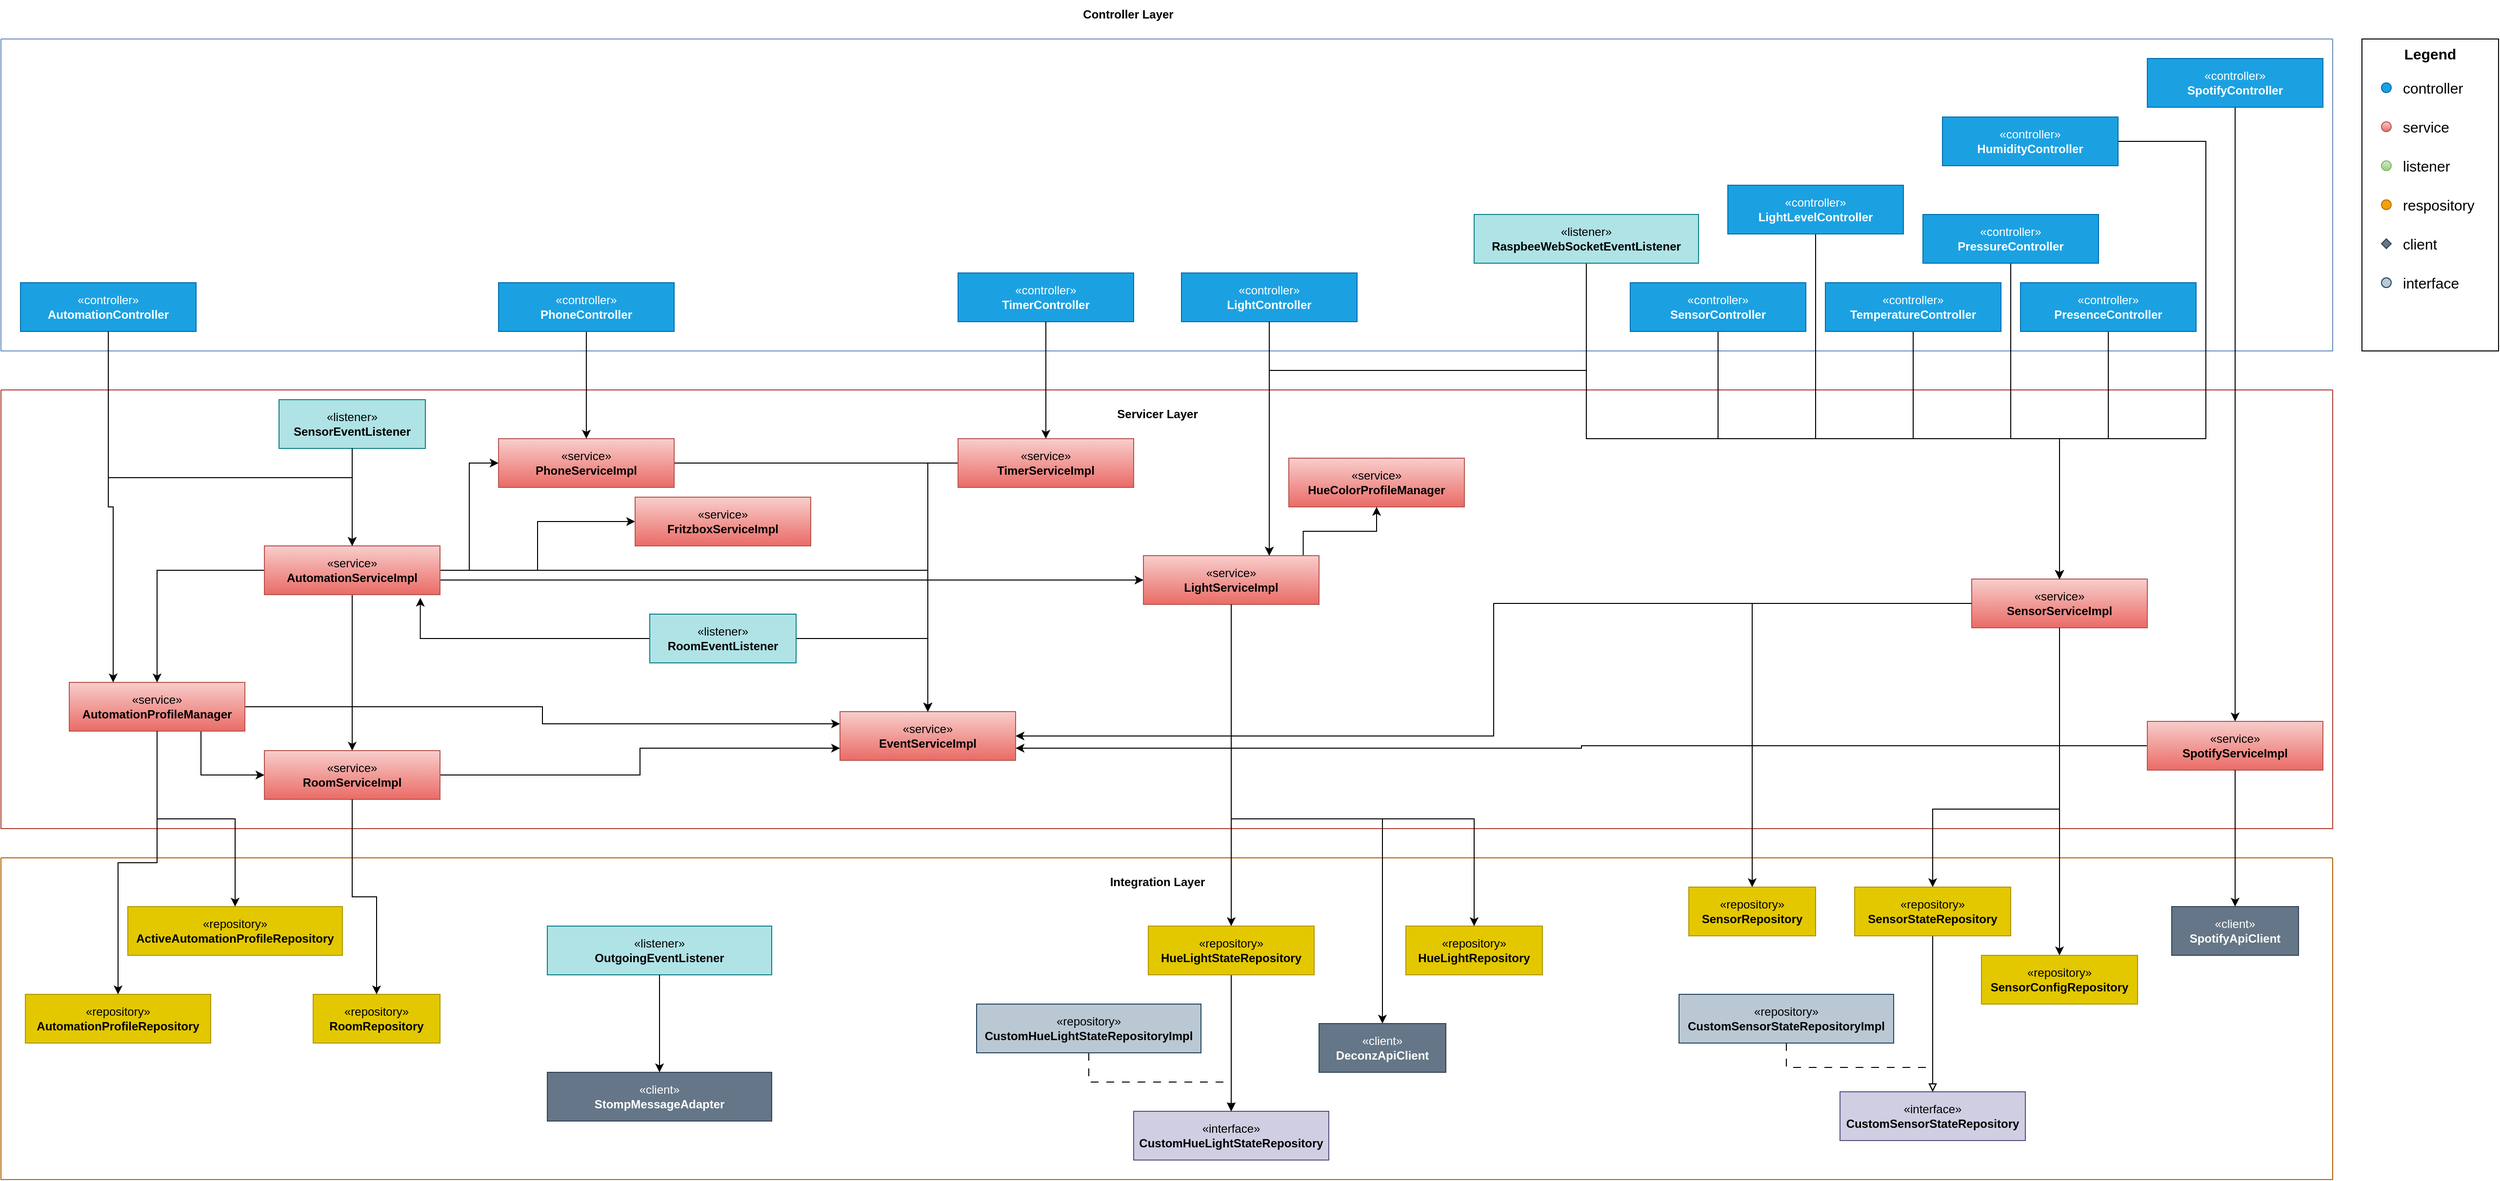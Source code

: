 <mxfile version="27.0.8">
  <diagram name="Seite-1" id="5CU7-ElbSWRXbxw236bT">
    <mxGraphModel dx="783" dy="1585" grid="1" gridSize="10" guides="1" tooltips="1" connect="1" arrows="1" fold="1" page="1" pageScale="1" pageWidth="827" pageHeight="1169" math="0" shadow="0">
      <root>
        <mxCell id="0" />
        <mxCell id="1" parent="0" />
        <mxCell id="-B-z06DFlxI5KMjTxw7x-1" value="" style="swimlane;startSize=0;fillColor=#dae8fc;gradientColor=#7ea6e0;strokeColor=#6c8ebf;container=0;" vertex="1" parent="1">
          <mxGeometry x="80" y="30" width="2390" height="320" as="geometry" />
        </mxCell>
        <mxCell id="-B-z06DFlxI5KMjTxw7x-4" value="«controller»&lt;br&gt;&lt;b&gt;AutomationController&lt;/b&gt;" style="html=1;whiteSpace=wrap;fillColor=#1ba1e2;fontColor=#ffffff;strokeColor=#006EAF;" vertex="1" parent="-B-z06DFlxI5KMjTxw7x-1">
          <mxGeometry x="20" y="250" width="180" height="50" as="geometry" />
        </mxCell>
        <mxCell id="-B-z06DFlxI5KMjTxw7x-8" value="«controller»&lt;br&gt;&lt;b&gt;TimerController&lt;/b&gt;" style="html=1;whiteSpace=wrap;fillColor=#1ba1e2;fontColor=#ffffff;strokeColor=#006EAF;" vertex="1" parent="-B-z06DFlxI5KMjTxw7x-1">
          <mxGeometry x="981" y="240" width="180" height="50" as="geometry" />
        </mxCell>
        <mxCell id="-B-z06DFlxI5KMjTxw7x-116" value="«controller»&lt;br&gt;&lt;b&gt;LightController&lt;/b&gt;" style="html=1;whiteSpace=wrap;fillColor=#1ba1e2;fontColor=#ffffff;strokeColor=#006EAF;" vertex="1" parent="-B-z06DFlxI5KMjTxw7x-1">
          <mxGeometry x="1210" y="240" width="180" height="50" as="geometry" />
        </mxCell>
        <mxCell id="-B-z06DFlxI5KMjTxw7x-15" value="" style="swimlane;startSize=0;fillColor=#fad9d5;strokeColor=#ae4132;" vertex="1" parent="1">
          <mxGeometry x="80" y="390" width="2390" height="450" as="geometry" />
        </mxCell>
        <mxCell id="-B-z06DFlxI5KMjTxw7x-16" value="Servicer Layer" style="text;html=1;align=center;verticalAlign=middle;resizable=0;points=[];autosize=1;strokeColor=none;fillColor=none;fontStyle=1" vertex="1" parent="-B-z06DFlxI5KMjTxw7x-15">
          <mxGeometry x="1135" y="10" width="100" height="30" as="geometry" />
        </mxCell>
        <mxCell id="-B-z06DFlxI5KMjTxw7x-73" style="edgeStyle=orthogonalEdgeStyle;rounded=0;orthogonalLoop=1;jettySize=auto;html=1;entryX=0;entryY=0.25;entryDx=0;entryDy=0;" edge="1" parent="-B-z06DFlxI5KMjTxw7x-15" source="-B-z06DFlxI5KMjTxw7x-26" target="-B-z06DFlxI5KMjTxw7x-28">
          <mxGeometry relative="1" as="geometry" />
        </mxCell>
        <mxCell id="-B-z06DFlxI5KMjTxw7x-74" style="edgeStyle=orthogonalEdgeStyle;rounded=0;orthogonalLoop=1;jettySize=auto;html=1;entryX=0;entryY=0.5;entryDx=0;entryDy=0;exitX=0.75;exitY=1;exitDx=0;exitDy=0;" edge="1" parent="-B-z06DFlxI5KMjTxw7x-15" source="-B-z06DFlxI5KMjTxw7x-26" target="-B-z06DFlxI5KMjTxw7x-33">
          <mxGeometry relative="1" as="geometry" />
        </mxCell>
        <mxCell id="-B-z06DFlxI5KMjTxw7x-26" value="«service»&lt;br&gt;&lt;b&gt;AutomationProfileManager&lt;/b&gt;" style="html=1;whiteSpace=wrap;fillColor=#f8cecc;strokeColor=#b85450;gradientColor=#ea6b66;" vertex="1" parent="-B-z06DFlxI5KMjTxw7x-15">
          <mxGeometry x="70" y="300" width="180" height="50" as="geometry" />
        </mxCell>
        <mxCell id="-B-z06DFlxI5KMjTxw7x-75" style="edgeStyle=orthogonalEdgeStyle;rounded=0;orthogonalLoop=1;jettySize=auto;html=1;exitX=1;exitY=0.75;exitDx=0;exitDy=0;" edge="1" parent="-B-z06DFlxI5KMjTxw7x-15" source="-B-z06DFlxI5KMjTxw7x-27" target="-B-z06DFlxI5KMjTxw7x-31">
          <mxGeometry relative="1" as="geometry">
            <Array as="points">
              <mxPoint x="450" y="195" />
            </Array>
          </mxGeometry>
        </mxCell>
        <mxCell id="-B-z06DFlxI5KMjTxw7x-78" style="edgeStyle=orthogonalEdgeStyle;rounded=0;orthogonalLoop=1;jettySize=auto;html=1;" edge="1" parent="-B-z06DFlxI5KMjTxw7x-15" source="-B-z06DFlxI5KMjTxw7x-27" target="-B-z06DFlxI5KMjTxw7x-28">
          <mxGeometry relative="1" as="geometry" />
        </mxCell>
        <mxCell id="-B-z06DFlxI5KMjTxw7x-79" style="edgeStyle=orthogonalEdgeStyle;rounded=0;orthogonalLoop=1;jettySize=auto;html=1;entryX=0;entryY=0.5;entryDx=0;entryDy=0;" edge="1" parent="-B-z06DFlxI5KMjTxw7x-15" source="-B-z06DFlxI5KMjTxw7x-27" target="-B-z06DFlxI5KMjTxw7x-32">
          <mxGeometry relative="1" as="geometry" />
        </mxCell>
        <mxCell id="-B-z06DFlxI5KMjTxw7x-80" style="edgeStyle=orthogonalEdgeStyle;rounded=0;orthogonalLoop=1;jettySize=auto;html=1;" edge="1" parent="-B-z06DFlxI5KMjTxw7x-15" source="-B-z06DFlxI5KMjTxw7x-27" target="-B-z06DFlxI5KMjTxw7x-29">
          <mxGeometry relative="1" as="geometry" />
        </mxCell>
        <mxCell id="-B-z06DFlxI5KMjTxw7x-123" style="edgeStyle=orthogonalEdgeStyle;rounded=0;orthogonalLoop=1;jettySize=auto;html=1;" edge="1" parent="-B-z06DFlxI5KMjTxw7x-15" source="-B-z06DFlxI5KMjTxw7x-27" target="-B-z06DFlxI5KMjTxw7x-26">
          <mxGeometry relative="1" as="geometry" />
        </mxCell>
        <mxCell id="-B-z06DFlxI5KMjTxw7x-136" style="edgeStyle=orthogonalEdgeStyle;rounded=0;orthogonalLoop=1;jettySize=auto;html=1;entryX=0.5;entryY=0;entryDx=0;entryDy=0;" edge="1" parent="-B-z06DFlxI5KMjTxw7x-15" source="-B-z06DFlxI5KMjTxw7x-27" target="-B-z06DFlxI5KMjTxw7x-33">
          <mxGeometry relative="1" as="geometry" />
        </mxCell>
        <mxCell id="-B-z06DFlxI5KMjTxw7x-27" value="«service»&lt;br&gt;&lt;b&gt;AutomationServiceImpl&lt;/b&gt;" style="html=1;whiteSpace=wrap;fillColor=#f8cecc;strokeColor=#b85450;gradientColor=#ea6b66;" vertex="1" parent="-B-z06DFlxI5KMjTxw7x-15">
          <mxGeometry x="270" y="160" width="180" height="50" as="geometry" />
        </mxCell>
        <mxCell id="-B-z06DFlxI5KMjTxw7x-28" value="«service»&lt;br&gt;&lt;b&gt;EventServiceImpl&lt;/b&gt;" style="html=1;whiteSpace=wrap;fillColor=#f8cecc;strokeColor=#b85450;gradientColor=#ea6b66;" vertex="1" parent="-B-z06DFlxI5KMjTxw7x-15">
          <mxGeometry x="860" y="330" width="180" height="50" as="geometry" />
        </mxCell>
        <mxCell id="-B-z06DFlxI5KMjTxw7x-29" value="«service»&lt;br&gt;&lt;b&gt;FritzboxServiceImpl&lt;/b&gt;" style="html=1;whiteSpace=wrap;fillColor=#f8cecc;strokeColor=#b85450;gradientColor=#ea6b66;" vertex="1" parent="-B-z06DFlxI5KMjTxw7x-15">
          <mxGeometry x="650" y="110" width="180" height="50" as="geometry" />
        </mxCell>
        <mxCell id="-B-z06DFlxI5KMjTxw7x-30" value="«service»&lt;br&gt;&lt;b&gt;HueColorProfileManager&lt;/b&gt;" style="html=1;whiteSpace=wrap;fillColor=#f8cecc;strokeColor=#b85450;gradientColor=#ea6b66;" vertex="1" parent="-B-z06DFlxI5KMjTxw7x-15">
          <mxGeometry x="1320" y="70" width="180" height="50" as="geometry" />
        </mxCell>
        <mxCell id="-B-z06DFlxI5KMjTxw7x-83" style="edgeStyle=orthogonalEdgeStyle;rounded=0;orthogonalLoop=1;jettySize=auto;html=1;exitX=0.91;exitY=0.042;exitDx=0;exitDy=0;exitPerimeter=0;" edge="1" parent="-B-z06DFlxI5KMjTxw7x-15" source="-B-z06DFlxI5KMjTxw7x-31" target="-B-z06DFlxI5KMjTxw7x-30">
          <mxGeometry relative="1" as="geometry" />
        </mxCell>
        <mxCell id="-B-z06DFlxI5KMjTxw7x-31" value="«service»&lt;br&gt;&lt;b&gt;LightServiceImpl&lt;/b&gt;" style="html=1;whiteSpace=wrap;fillColor=#f8cecc;strokeColor=#b85450;gradientColor=#ea6b66;" vertex="1" parent="-B-z06DFlxI5KMjTxw7x-15">
          <mxGeometry x="1171" y="170" width="180" height="50" as="geometry" />
        </mxCell>
        <mxCell id="-B-z06DFlxI5KMjTxw7x-127" style="edgeStyle=orthogonalEdgeStyle;rounded=0;orthogonalLoop=1;jettySize=auto;html=1;" edge="1" parent="-B-z06DFlxI5KMjTxw7x-15" source="-B-z06DFlxI5KMjTxw7x-32" target="-B-z06DFlxI5KMjTxw7x-28">
          <mxGeometry relative="1" as="geometry" />
        </mxCell>
        <mxCell id="-B-z06DFlxI5KMjTxw7x-32" value="«service»&lt;br&gt;&lt;b&gt;PhoneServiceImpl&lt;/b&gt;" style="html=1;whiteSpace=wrap;fillColor=#f8cecc;strokeColor=#b85450;gradientColor=#ea6b66;" vertex="1" parent="-B-z06DFlxI5KMjTxw7x-15">
          <mxGeometry x="510" y="50" width="180" height="50" as="geometry" />
        </mxCell>
        <mxCell id="-B-z06DFlxI5KMjTxw7x-89" style="edgeStyle=orthogonalEdgeStyle;rounded=0;orthogonalLoop=1;jettySize=auto;html=1;entryX=0;entryY=0.75;entryDx=0;entryDy=0;" edge="1" parent="-B-z06DFlxI5KMjTxw7x-15" source="-B-z06DFlxI5KMjTxw7x-33" target="-B-z06DFlxI5KMjTxw7x-28">
          <mxGeometry relative="1" as="geometry" />
        </mxCell>
        <mxCell id="-B-z06DFlxI5KMjTxw7x-33" value="«service»&lt;br&gt;&lt;b&gt;RoomServiceImpl&lt;/b&gt;" style="html=1;whiteSpace=wrap;fillColor=#f8cecc;strokeColor=#b85450;gradientColor=#ea6b66;" vertex="1" parent="-B-z06DFlxI5KMjTxw7x-15">
          <mxGeometry x="270" y="370" width="180" height="50" as="geometry" />
        </mxCell>
        <mxCell id="-B-z06DFlxI5KMjTxw7x-133" style="edgeStyle=orthogonalEdgeStyle;rounded=0;orthogonalLoop=1;jettySize=auto;html=1;entryX=1;entryY=0.5;entryDx=0;entryDy=0;" edge="1" parent="-B-z06DFlxI5KMjTxw7x-15" source="-B-z06DFlxI5KMjTxw7x-34" target="-B-z06DFlxI5KMjTxw7x-28">
          <mxGeometry relative="1" as="geometry" />
        </mxCell>
        <mxCell id="-B-z06DFlxI5KMjTxw7x-34" value="«service»&lt;br&gt;&lt;b&gt;SensorServiceImpl&lt;/b&gt;" style="html=1;whiteSpace=wrap;fillColor=#f8cecc;strokeColor=#b85450;gradientColor=#ea6b66;" vertex="1" parent="-B-z06DFlxI5KMjTxw7x-15">
          <mxGeometry x="2020" y="194" width="180" height="50" as="geometry" />
        </mxCell>
        <mxCell id="-B-z06DFlxI5KMjTxw7x-96" style="edgeStyle=orthogonalEdgeStyle;rounded=0;orthogonalLoop=1;jettySize=auto;html=1;entryX=1;entryY=0.75;entryDx=0;entryDy=0;" edge="1" parent="-B-z06DFlxI5KMjTxw7x-15" source="-B-z06DFlxI5KMjTxw7x-35" target="-B-z06DFlxI5KMjTxw7x-28">
          <mxGeometry relative="1" as="geometry" />
        </mxCell>
        <mxCell id="-B-z06DFlxI5KMjTxw7x-35" value="«service»&lt;br&gt;&lt;div&gt;&lt;b&gt;SpotifyServiceImpl&lt;/b&gt;&lt;/div&gt;" style="html=1;whiteSpace=wrap;fillColor=#f8cecc;strokeColor=#b85450;gradientColor=#ea6b66;" vertex="1" parent="-B-z06DFlxI5KMjTxw7x-15">
          <mxGeometry x="2200" y="340" width="180" height="50" as="geometry" />
        </mxCell>
        <mxCell id="-B-z06DFlxI5KMjTxw7x-131" style="edgeStyle=orthogonalEdgeStyle;rounded=0;orthogonalLoop=1;jettySize=auto;html=1;exitX=0;exitY=0.5;exitDx=0;exitDy=0;" edge="1" parent="-B-z06DFlxI5KMjTxw7x-15" source="-B-z06DFlxI5KMjTxw7x-36" target="-B-z06DFlxI5KMjTxw7x-28">
          <mxGeometry relative="1" as="geometry" />
        </mxCell>
        <mxCell id="-B-z06DFlxI5KMjTxw7x-36" value="«service»&lt;br&gt;&lt;div&gt;&lt;b&gt;TimerServiceImpl&lt;/b&gt;&lt;/div&gt;" style="html=1;whiteSpace=wrap;fillColor=#f8cecc;strokeColor=#b85450;gradientColor=#ea6b66;" vertex="1" parent="-B-z06DFlxI5KMjTxw7x-15">
          <mxGeometry x="981" y="50" width="180" height="50" as="geometry" />
        </mxCell>
        <mxCell id="-B-z06DFlxI5KMjTxw7x-99" value="" style="edgeStyle=orthogonalEdgeStyle;rounded=0;orthogonalLoop=1;jettySize=auto;html=1;entryX=0.888;entryY=1.064;entryDx=0;entryDy=0;entryPerimeter=0;" edge="1" parent="-B-z06DFlxI5KMjTxw7x-15" source="-B-z06DFlxI5KMjTxw7x-98" target="-B-z06DFlxI5KMjTxw7x-27">
          <mxGeometry relative="1" as="geometry" />
        </mxCell>
        <mxCell id="-B-z06DFlxI5KMjTxw7x-100" value="«listener»&lt;br&gt;&lt;b&gt;SensorEventListener&lt;/b&gt;" style="html=1;whiteSpace=wrap;fillColor=#b0e3e6;strokeColor=#0e8088;" vertex="1" parent="-B-z06DFlxI5KMjTxw7x-15">
          <mxGeometry x="285" y="10" width="150" height="50" as="geometry" />
        </mxCell>
        <mxCell id="-B-z06DFlxI5KMjTxw7x-101" value="" style="edgeStyle=orthogonalEdgeStyle;rounded=0;orthogonalLoop=1;jettySize=auto;html=1;" edge="1" parent="-B-z06DFlxI5KMjTxw7x-15" source="-B-z06DFlxI5KMjTxw7x-100" target="-B-z06DFlxI5KMjTxw7x-27">
          <mxGeometry relative="1" as="geometry" />
        </mxCell>
        <mxCell id="-B-z06DFlxI5KMjTxw7x-130" style="edgeStyle=orthogonalEdgeStyle;rounded=0;orthogonalLoop=1;jettySize=auto;html=1;" edge="1" parent="-B-z06DFlxI5KMjTxw7x-15" source="-B-z06DFlxI5KMjTxw7x-98" target="-B-z06DFlxI5KMjTxw7x-28">
          <mxGeometry relative="1" as="geometry" />
        </mxCell>
        <mxCell id="-B-z06DFlxI5KMjTxw7x-98" value="«listener»&lt;br&gt;&lt;b&gt;RoomEventListener&lt;/b&gt;" style="html=1;whiteSpace=wrap;fillColor=#b0e3e6;strokeColor=#0e8088;" vertex="1" parent="-B-z06DFlxI5KMjTxw7x-15">
          <mxGeometry x="665" y="230" width="150" height="50" as="geometry" />
        </mxCell>
        <mxCell id="-B-z06DFlxI5KMjTxw7x-38" value="" style="swimlane;startSize=0;fillColor=#fad7ac;strokeColor=#b46504;" vertex="1" parent="1">
          <mxGeometry x="80" y="870" width="2390" height="330" as="geometry" />
        </mxCell>
        <mxCell id="-B-z06DFlxI5KMjTxw7x-39" value="Integration Layer" style="text;html=1;align=center;verticalAlign=middle;resizable=0;points=[];autosize=1;strokeColor=none;fillColor=none;fontStyle=1" vertex="1" parent="-B-z06DFlxI5KMjTxw7x-38">
          <mxGeometry x="1130" y="10" width="110" height="30" as="geometry" />
        </mxCell>
        <mxCell id="-B-z06DFlxI5KMjTxw7x-40" value="«interface»&lt;br&gt;&lt;b&gt;CustomSensorStateRepository&lt;/b&gt;" style="html=1;whiteSpace=wrap;fillColor=#d0cee2;strokeColor=#56517e;" vertex="1" parent="-B-z06DFlxI5KMjTxw7x-38">
          <mxGeometry x="1885" y="240" width="190" height="50" as="geometry" />
        </mxCell>
        <mxCell id="-B-z06DFlxI5KMjTxw7x-52" value="«interface»&lt;br&gt;&lt;b&gt;CustomHueLightStateRepository&lt;/b&gt;" style="html=1;whiteSpace=wrap;fillColor=#d0cee2;strokeColor=#56517e;" vertex="1" parent="-B-z06DFlxI5KMjTxw7x-38">
          <mxGeometry x="1161" y="260" width="200" height="50" as="geometry" />
        </mxCell>
        <mxCell id="-B-z06DFlxI5KMjTxw7x-65" style="edgeStyle=orthogonalEdgeStyle;rounded=0;orthogonalLoop=1;jettySize=auto;html=1;endArrow=block;endFill=0;dashed=1;dashPattern=8 8;" edge="1" parent="-B-z06DFlxI5KMjTxw7x-38" source="-B-z06DFlxI5KMjTxw7x-53" target="-B-z06DFlxI5KMjTxw7x-52">
          <mxGeometry relative="1" as="geometry" />
        </mxCell>
        <mxCell id="-B-z06DFlxI5KMjTxw7x-53" value="«repository»&lt;br&gt;&lt;b&gt;CustomHueLightStateRepositoryImpl&lt;/b&gt;" style="html=1;whiteSpace=wrap;fillColor=#bac8d3;strokeColor=#23445d;" vertex="1" parent="-B-z06DFlxI5KMjTxw7x-38">
          <mxGeometry x="1000" y="150" width="230" height="50" as="geometry" />
        </mxCell>
        <mxCell id="-B-z06DFlxI5KMjTxw7x-54" value="«repository»&lt;br&gt;&lt;b&gt;RoomRepository&lt;/b&gt;" style="html=1;whiteSpace=wrap;fillColor=#e3c800;strokeColor=#B09500;fontColor=#000000;" vertex="1" parent="-B-z06DFlxI5KMjTxw7x-38">
          <mxGeometry x="320" y="140" width="130" height="50" as="geometry" />
        </mxCell>
        <mxCell id="-B-z06DFlxI5KMjTxw7x-55" value="«repository»&lt;br&gt;&lt;b&gt;HueLightRepository&lt;/b&gt;" style="html=1;whiteSpace=wrap;fillColor=#e3c800;strokeColor=#B09500;fontColor=#000000;" vertex="1" parent="-B-z06DFlxI5KMjTxw7x-38">
          <mxGeometry x="1440" y="70" width="140" height="50" as="geometry" />
        </mxCell>
        <mxCell id="-B-z06DFlxI5KMjTxw7x-68" value="" style="edgeStyle=orthogonalEdgeStyle;rounded=0;orthogonalLoop=1;jettySize=auto;html=1;" edge="1" parent="-B-z06DFlxI5KMjTxw7x-38" source="-B-z06DFlxI5KMjTxw7x-56" target="-B-z06DFlxI5KMjTxw7x-52">
          <mxGeometry relative="1" as="geometry" />
        </mxCell>
        <mxCell id="-B-z06DFlxI5KMjTxw7x-56" value="«repository»&lt;br&gt;&lt;b&gt;HueLightStateRepository&lt;/b&gt;" style="html=1;whiteSpace=wrap;fillColor=#e3c800;strokeColor=#B09500;fontColor=#000000;" vertex="1" parent="-B-z06DFlxI5KMjTxw7x-38">
          <mxGeometry x="1176" y="70" width="170" height="50" as="geometry" />
        </mxCell>
        <mxCell id="-B-z06DFlxI5KMjTxw7x-67" value="" style="edgeStyle=orthogonalEdgeStyle;rounded=0;orthogonalLoop=1;jettySize=auto;html=1;endArrow=block;endFill=0;dashed=1;dashPattern=8 8;" edge="1" parent="-B-z06DFlxI5KMjTxw7x-38" source="-B-z06DFlxI5KMjTxw7x-58" target="-B-z06DFlxI5KMjTxw7x-40">
          <mxGeometry relative="1" as="geometry" />
        </mxCell>
        <mxCell id="-B-z06DFlxI5KMjTxw7x-58" value="«repository»&lt;br&gt;&lt;b&gt;CustomSensorStateRepositoryImpl&lt;/b&gt;" style="html=1;whiteSpace=wrap;fillColor=#bac8d3;strokeColor=#23445d;" vertex="1" parent="-B-z06DFlxI5KMjTxw7x-38">
          <mxGeometry x="1720" y="140" width="220" height="50" as="geometry" />
        </mxCell>
        <mxCell id="-B-z06DFlxI5KMjTxw7x-59" value="«repository»&lt;br&gt;&lt;div&gt;&lt;b&gt;ActiveAutomationProfileRepository&lt;/b&gt;&lt;/div&gt;" style="html=1;whiteSpace=wrap;fillColor=#e3c800;strokeColor=#B09500;fontColor=#000000;" vertex="1" parent="-B-z06DFlxI5KMjTxw7x-38">
          <mxGeometry x="130" y="50" width="220" height="50" as="geometry" />
        </mxCell>
        <mxCell id="-B-z06DFlxI5KMjTxw7x-60" value="«repository»&lt;br&gt;&lt;div&gt;&lt;b&gt;AutomationProfileRepository&lt;/b&gt;&lt;/div&gt;" style="html=1;whiteSpace=wrap;fillColor=#e3c800;strokeColor=#B09500;fontColor=#000000;" vertex="1" parent="-B-z06DFlxI5KMjTxw7x-38">
          <mxGeometry x="25" y="140" width="190" height="50" as="geometry" />
        </mxCell>
        <mxCell id="-B-z06DFlxI5KMjTxw7x-61" value="«repository»&lt;br&gt;&lt;div&gt;&lt;b&gt;SensorRepository&lt;/b&gt;&lt;/div&gt;" style="html=1;whiteSpace=wrap;fillColor=#e3c800;strokeColor=#B09500;fontColor=#000000;" vertex="1" parent="-B-z06DFlxI5KMjTxw7x-38">
          <mxGeometry x="1730" y="30" width="130" height="50" as="geometry" />
        </mxCell>
        <mxCell id="-B-z06DFlxI5KMjTxw7x-69" style="edgeStyle=orthogonalEdgeStyle;rounded=0;orthogonalLoop=1;jettySize=auto;html=1;endArrow=block;endFill=0;" edge="1" parent="-B-z06DFlxI5KMjTxw7x-38" source="-B-z06DFlxI5KMjTxw7x-62" target="-B-z06DFlxI5KMjTxw7x-40">
          <mxGeometry relative="1" as="geometry" />
        </mxCell>
        <mxCell id="-B-z06DFlxI5KMjTxw7x-62" value="«repository»&lt;br&gt;&lt;div&gt;&lt;b&gt;SensorStateRepository&lt;/b&gt;&lt;/div&gt;" style="html=1;whiteSpace=wrap;fillColor=#e3c800;strokeColor=#B09500;fontColor=#000000;" vertex="1" parent="-B-z06DFlxI5KMjTxw7x-38">
          <mxGeometry x="1900" y="30" width="160" height="50" as="geometry" />
        </mxCell>
        <mxCell id="-B-z06DFlxI5KMjTxw7x-64" value="«repository»&lt;br&gt;&lt;div&gt;&lt;b&gt;SensorConfigRepository&lt;/b&gt;&lt;/div&gt;" style="html=1;whiteSpace=wrap;fillColor=#e3c800;strokeColor=#B09500;fontColor=#000000;" vertex="1" parent="-B-z06DFlxI5KMjTxw7x-38">
          <mxGeometry x="2030" y="100" width="160" height="50" as="geometry" />
        </mxCell>
        <mxCell id="-B-z06DFlxI5KMjTxw7x-85" value="«client»&lt;br&gt;&lt;b&gt;DeconzApiClient&lt;/b&gt;" style="html=1;whiteSpace=wrap;fillColor=#647687;strokeColor=#314354;fontColor=#ffffff;" vertex="1" parent="-B-z06DFlxI5KMjTxw7x-38">
          <mxGeometry x="1351" y="170" width="130" height="50" as="geometry" />
        </mxCell>
        <mxCell id="-B-z06DFlxI5KMjTxw7x-94" value="«client»&lt;br&gt;&lt;b&gt;SpotifyApiClient&lt;/b&gt;" style="html=1;whiteSpace=wrap;fillColor=#647687;strokeColor=#314354;fontColor=#ffffff;" vertex="1" parent="-B-z06DFlxI5KMjTxw7x-38">
          <mxGeometry x="2225" y="50" width="130" height="50" as="geometry" />
        </mxCell>
        <mxCell id="-B-z06DFlxI5KMjTxw7x-104" value="«client»&lt;br&gt;&lt;b&gt;StompMessageAdapter&lt;/b&gt;" style="html=1;whiteSpace=wrap;fillColor=#647687;strokeColor=#314354;fontColor=#ffffff;" vertex="1" parent="-B-z06DFlxI5KMjTxw7x-38">
          <mxGeometry x="560" y="220" width="230" height="50" as="geometry" />
        </mxCell>
        <mxCell id="-B-z06DFlxI5KMjTxw7x-103" value="«listener»&lt;br&gt;&lt;b&gt;OutgoingEventListener&lt;/b&gt;" style="html=1;whiteSpace=wrap;fillColor=#b0e3e6;strokeColor=#0e8088;" vertex="1" parent="-B-z06DFlxI5KMjTxw7x-38">
          <mxGeometry x="560" y="70" width="230" height="50" as="geometry" />
        </mxCell>
        <mxCell id="-B-z06DFlxI5KMjTxw7x-105" value="" style="edgeStyle=orthogonalEdgeStyle;rounded=0;orthogonalLoop=1;jettySize=auto;html=1;" edge="1" parent="-B-z06DFlxI5KMjTxw7x-38" source="-B-z06DFlxI5KMjTxw7x-103" target="-B-z06DFlxI5KMjTxw7x-104">
          <mxGeometry relative="1" as="geometry" />
        </mxCell>
        <mxCell id="-B-z06DFlxI5KMjTxw7x-70" style="edgeStyle=orthogonalEdgeStyle;rounded=0;orthogonalLoop=1;jettySize=auto;html=1;" edge="1" parent="1" source="-B-z06DFlxI5KMjTxw7x-26" target="-B-z06DFlxI5KMjTxw7x-59">
          <mxGeometry relative="1" as="geometry" />
        </mxCell>
        <mxCell id="-B-z06DFlxI5KMjTxw7x-72" style="edgeStyle=orthogonalEdgeStyle;rounded=0;orthogonalLoop=1;jettySize=auto;html=1;entryX=0.5;entryY=0;entryDx=0;entryDy=0;" edge="1" parent="1" source="-B-z06DFlxI5KMjTxw7x-26" target="-B-z06DFlxI5KMjTxw7x-60">
          <mxGeometry relative="1" as="geometry" />
        </mxCell>
        <mxCell id="-B-z06DFlxI5KMjTxw7x-81" style="edgeStyle=orthogonalEdgeStyle;rounded=0;orthogonalLoop=1;jettySize=auto;html=1;entryX=0.5;entryY=0;entryDx=0;entryDy=0;" edge="1" parent="1" source="-B-z06DFlxI5KMjTxw7x-31" target="-B-z06DFlxI5KMjTxw7x-56">
          <mxGeometry relative="1" as="geometry" />
        </mxCell>
        <mxCell id="-B-z06DFlxI5KMjTxw7x-86" style="edgeStyle=orthogonalEdgeStyle;rounded=0;orthogonalLoop=1;jettySize=auto;html=1;" edge="1" parent="1" source="-B-z06DFlxI5KMjTxw7x-31" target="-B-z06DFlxI5KMjTxw7x-85">
          <mxGeometry relative="1" as="geometry">
            <Array as="points">
              <mxPoint x="1341" y="830" />
              <mxPoint x="1496" y="830" />
            </Array>
          </mxGeometry>
        </mxCell>
        <mxCell id="-B-z06DFlxI5KMjTxw7x-88" style="edgeStyle=orthogonalEdgeStyle;rounded=0;orthogonalLoop=1;jettySize=auto;html=1;" edge="1" parent="1" source="-B-z06DFlxI5KMjTxw7x-33" target="-B-z06DFlxI5KMjTxw7x-54">
          <mxGeometry relative="1" as="geometry" />
        </mxCell>
        <mxCell id="-B-z06DFlxI5KMjTxw7x-91" style="edgeStyle=orthogonalEdgeStyle;rounded=0;orthogonalLoop=1;jettySize=auto;html=1;" edge="1" parent="1" source="-B-z06DFlxI5KMjTxw7x-34" target="-B-z06DFlxI5KMjTxw7x-64">
          <mxGeometry relative="1" as="geometry" />
        </mxCell>
        <mxCell id="-B-z06DFlxI5KMjTxw7x-95" style="edgeStyle=orthogonalEdgeStyle;rounded=0;orthogonalLoop=1;jettySize=auto;html=1;entryX=0.5;entryY=0;entryDx=0;entryDy=0;" edge="1" parent="1" source="-B-z06DFlxI5KMjTxw7x-35" target="-B-z06DFlxI5KMjTxw7x-94">
          <mxGeometry relative="1" as="geometry" />
        </mxCell>
        <mxCell id="-B-z06DFlxI5KMjTxw7x-106" style="edgeStyle=orthogonalEdgeStyle;rounded=0;orthogonalLoop=1;jettySize=auto;html=1;" edge="1" parent="1" source="-B-z06DFlxI5KMjTxw7x-102" target="-B-z06DFlxI5KMjTxw7x-34">
          <mxGeometry relative="1" as="geometry">
            <Array as="points">
              <mxPoint x="1705" y="440" />
              <mxPoint x="2190" y="440" />
            </Array>
          </mxGeometry>
        </mxCell>
        <mxCell id="-B-z06DFlxI5KMjTxw7x-107" style="edgeStyle=orthogonalEdgeStyle;rounded=0;orthogonalLoop=1;jettySize=auto;html=1;" edge="1" parent="1" source="-B-z06DFlxI5KMjTxw7x-102" target="-B-z06DFlxI5KMjTxw7x-31">
          <mxGeometry relative="1" as="geometry">
            <Array as="points">
              <mxPoint x="1705" y="370" />
              <mxPoint x="1380" y="370" />
            </Array>
          </mxGeometry>
        </mxCell>
        <mxCell id="-B-z06DFlxI5KMjTxw7x-108" style="edgeStyle=orthogonalEdgeStyle;rounded=0;orthogonalLoop=1;jettySize=auto;html=1;entryX=0.25;entryY=0;entryDx=0;entryDy=0;" edge="1" parent="1" source="-B-z06DFlxI5KMjTxw7x-4" target="-B-z06DFlxI5KMjTxw7x-26">
          <mxGeometry relative="1" as="geometry" />
        </mxCell>
        <mxCell id="-B-z06DFlxI5KMjTxw7x-110" style="edgeStyle=orthogonalEdgeStyle;rounded=0;orthogonalLoop=1;jettySize=auto;html=1;" edge="1" parent="1" source="-B-z06DFlxI5KMjTxw7x-6" target="-B-z06DFlxI5KMjTxw7x-32">
          <mxGeometry relative="1" as="geometry" />
        </mxCell>
        <mxCell id="-B-z06DFlxI5KMjTxw7x-111" style="edgeStyle=orthogonalEdgeStyle;rounded=0;orthogonalLoop=1;jettySize=auto;html=1;" edge="1" parent="1" source="-B-z06DFlxI5KMjTxw7x-7" target="-B-z06DFlxI5KMjTxw7x-35">
          <mxGeometry relative="1" as="geometry" />
        </mxCell>
        <mxCell id="-B-z06DFlxI5KMjTxw7x-112" style="edgeStyle=orthogonalEdgeStyle;rounded=0;orthogonalLoop=1;jettySize=auto;html=1;" edge="1" parent="1" source="-B-z06DFlxI5KMjTxw7x-8" target="-B-z06DFlxI5KMjTxw7x-36">
          <mxGeometry relative="1" as="geometry" />
        </mxCell>
        <mxCell id="-B-z06DFlxI5KMjTxw7x-113" style="edgeStyle=orthogonalEdgeStyle;rounded=0;orthogonalLoop=1;jettySize=auto;html=1;" edge="1" parent="1" source="-B-z06DFlxI5KMjTxw7x-9" target="-B-z06DFlxI5KMjTxw7x-34">
          <mxGeometry relative="1" as="geometry">
            <Array as="points">
              <mxPoint x="2340" y="135" />
              <mxPoint x="2340" y="440" />
              <mxPoint x="2190" y="440" />
            </Array>
          </mxGeometry>
        </mxCell>
        <mxCell id="-B-z06DFlxI5KMjTxw7x-115" style="edgeStyle=orthogonalEdgeStyle;rounded=0;orthogonalLoop=1;jettySize=auto;html=1;" edge="1" parent="1" source="-B-z06DFlxI5KMjTxw7x-10" target="-B-z06DFlxI5KMjTxw7x-34">
          <mxGeometry relative="1" as="geometry">
            <Array as="points">
              <mxPoint x="1940" y="440" />
              <mxPoint x="2190" y="440" />
            </Array>
          </mxGeometry>
        </mxCell>
        <mxCell id="-B-z06DFlxI5KMjTxw7x-118" style="edgeStyle=orthogonalEdgeStyle;rounded=0;orthogonalLoop=1;jettySize=auto;html=1;" edge="1" parent="1" source="-B-z06DFlxI5KMjTxw7x-11" target="-B-z06DFlxI5KMjTxw7x-34">
          <mxGeometry relative="1" as="geometry">
            <Array as="points">
              <mxPoint x="2240" y="440" />
              <mxPoint x="2190" y="440" />
            </Array>
          </mxGeometry>
        </mxCell>
        <mxCell id="-B-z06DFlxI5KMjTxw7x-119" style="edgeStyle=orthogonalEdgeStyle;rounded=0;orthogonalLoop=1;jettySize=auto;html=1;" edge="1" parent="1" source="-B-z06DFlxI5KMjTxw7x-12" target="-B-z06DFlxI5KMjTxw7x-34">
          <mxGeometry relative="1" as="geometry">
            <Array as="points">
              <mxPoint x="2140" y="440" />
              <mxPoint x="2190" y="440" />
            </Array>
          </mxGeometry>
        </mxCell>
        <mxCell id="-B-z06DFlxI5KMjTxw7x-121" style="edgeStyle=orthogonalEdgeStyle;rounded=0;orthogonalLoop=1;jettySize=auto;html=1;" edge="1" parent="1" source="-B-z06DFlxI5KMjTxw7x-14" target="-B-z06DFlxI5KMjTxw7x-34">
          <mxGeometry relative="1" as="geometry">
            <Array as="points">
              <mxPoint x="2040" y="440" />
              <mxPoint x="2190" y="440" />
            </Array>
          </mxGeometry>
        </mxCell>
        <mxCell id="-B-z06DFlxI5KMjTxw7x-128" style="edgeStyle=orthogonalEdgeStyle;rounded=0;orthogonalLoop=1;jettySize=auto;html=1;" edge="1" parent="1" source="-B-z06DFlxI5KMjTxw7x-34" target="-B-z06DFlxI5KMjTxw7x-62">
          <mxGeometry relative="1" as="geometry">
            <Array as="points">
              <mxPoint x="2190" y="820" />
              <mxPoint x="2060" y="820" />
            </Array>
          </mxGeometry>
        </mxCell>
        <mxCell id="-B-z06DFlxI5KMjTxw7x-129" style="edgeStyle=orthogonalEdgeStyle;rounded=0;orthogonalLoop=1;jettySize=auto;html=1;" edge="1" parent="1" source="-B-z06DFlxI5KMjTxw7x-34" target="-B-z06DFlxI5KMjTxw7x-61">
          <mxGeometry relative="1" as="geometry" />
        </mxCell>
        <mxCell id="-B-z06DFlxI5KMjTxw7x-134" style="edgeStyle=orthogonalEdgeStyle;rounded=0;orthogonalLoop=1;jettySize=auto;html=1;" edge="1" parent="1" source="-B-z06DFlxI5KMjTxw7x-13" target="-B-z06DFlxI5KMjTxw7x-34">
          <mxGeometry relative="1" as="geometry">
            <Array as="points">
              <mxPoint x="1840" y="440" />
              <mxPoint x="2190" y="440" />
            </Array>
          </mxGeometry>
        </mxCell>
        <mxCell id="-B-z06DFlxI5KMjTxw7x-3" value="Controller Layer" style="text;html=1;align=center;verticalAlign=middle;resizable=0;points=[];autosize=1;strokeColor=none;fillColor=none;fontStyle=1" vertex="1" parent="1">
          <mxGeometry x="1180" y="-10" width="110" height="30" as="geometry" />
        </mxCell>
        <mxCell id="-B-z06DFlxI5KMjTxw7x-6" value="«controller»&lt;br&gt;&lt;b&gt;PhoneController&lt;/b&gt;" style="html=1;whiteSpace=wrap;fillColor=#1ba1e2;fontColor=#ffffff;strokeColor=#006EAF;" vertex="1" parent="1">
          <mxGeometry x="590" y="280" width="180" height="50" as="geometry" />
        </mxCell>
        <mxCell id="-B-z06DFlxI5KMjTxw7x-7" value="«controller»&lt;br&gt;&lt;b&gt;SpotifyController&lt;/b&gt;" style="html=1;whiteSpace=wrap;fillColor=#1ba1e2;fontColor=#ffffff;strokeColor=#006EAF;" vertex="1" parent="1">
          <mxGeometry x="2280" y="50" width="180" height="50" as="geometry" />
        </mxCell>
        <mxCell id="-B-z06DFlxI5KMjTxw7x-9" value="«controller»&lt;br&gt;&lt;b&gt;HumidityController&lt;/b&gt;" style="html=1;whiteSpace=wrap;fillColor=#1ba1e2;fontColor=#ffffff;strokeColor=#006EAF;" vertex="1" parent="1">
          <mxGeometry x="2070" y="110" width="180" height="50" as="geometry" />
        </mxCell>
        <mxCell id="-B-z06DFlxI5KMjTxw7x-10" value="«controller»&lt;br&gt;&lt;b&gt;LightLevelController&lt;/b&gt;" style="html=1;whiteSpace=wrap;fillColor=#1ba1e2;fontColor=#ffffff;strokeColor=#006EAF;" vertex="1" parent="1">
          <mxGeometry x="1850" y="180" width="180" height="50" as="geometry" />
        </mxCell>
        <mxCell id="-B-z06DFlxI5KMjTxw7x-11" value="«controller»&lt;br&gt;&lt;b&gt;PresenceController&lt;/b&gt;" style="html=1;whiteSpace=wrap;fillColor=#1ba1e2;fontColor=#ffffff;strokeColor=#006EAF;" vertex="1" parent="1">
          <mxGeometry x="2150" y="280" width="180" height="50" as="geometry" />
        </mxCell>
        <mxCell id="-B-z06DFlxI5KMjTxw7x-13" value="«controller»&lt;br&gt;&lt;b&gt;SensorController&lt;/b&gt;" style="html=1;whiteSpace=wrap;fillColor=#1ba1e2;fontColor=#ffffff;strokeColor=#006EAF;" vertex="1" parent="1">
          <mxGeometry x="1750" y="280" width="180" height="50" as="geometry" />
        </mxCell>
        <mxCell id="-B-z06DFlxI5KMjTxw7x-14" value="«controller»&lt;br&gt;&lt;b&gt;TemperatureController&lt;/b&gt;" style="html=1;whiteSpace=wrap;fillColor=#1ba1e2;fontColor=#ffffff;strokeColor=#006EAF;" vertex="1" parent="1">
          <mxGeometry x="1950" y="280" width="180" height="50" as="geometry" />
        </mxCell>
        <mxCell id="-B-z06DFlxI5KMjTxw7x-102" value="«listener»&lt;br&gt;&lt;b&gt;RaspbeeWebSocketEventListener&lt;/b&gt;" style="html=1;whiteSpace=wrap;fillColor=#b0e3e6;strokeColor=#0e8088;" vertex="1" parent="1">
          <mxGeometry x="1590" y="210" width="230" height="50" as="geometry" />
        </mxCell>
        <mxCell id="-B-z06DFlxI5KMjTxw7x-12" value="«controller»&lt;br&gt;&lt;b&gt;PressureController&lt;/b&gt;" style="html=1;whiteSpace=wrap;fillColor=#1ba1e2;fontColor=#ffffff;strokeColor=#006EAF;" vertex="1" parent="1">
          <mxGeometry x="2050" y="210" width="180" height="50" as="geometry" />
        </mxCell>
        <mxCell id="-B-z06DFlxI5KMjTxw7x-135" style="edgeStyle=orthogonalEdgeStyle;rounded=0;orthogonalLoop=1;jettySize=auto;html=1;" edge="1" parent="1" source="-B-z06DFlxI5KMjTxw7x-4" target="-B-z06DFlxI5KMjTxw7x-27">
          <mxGeometry relative="1" as="geometry">
            <Array as="points">
              <mxPoint x="190" y="480" />
              <mxPoint x="440" y="480" />
            </Array>
          </mxGeometry>
        </mxCell>
        <mxCell id="-B-z06DFlxI5KMjTxw7x-139" style="edgeStyle=orthogonalEdgeStyle;rounded=0;orthogonalLoop=1;jettySize=auto;html=1;" edge="1" parent="1" source="-B-z06DFlxI5KMjTxw7x-116" target="-B-z06DFlxI5KMjTxw7x-31">
          <mxGeometry relative="1" as="geometry">
            <Array as="points">
              <mxPoint x="1380" y="510" />
              <mxPoint x="1380" y="510" />
            </Array>
          </mxGeometry>
        </mxCell>
        <mxCell id="-B-z06DFlxI5KMjTxw7x-140" style="edgeStyle=orthogonalEdgeStyle;rounded=0;orthogonalLoop=1;jettySize=auto;html=1;" edge="1" parent="1" source="-B-z06DFlxI5KMjTxw7x-31" target="-B-z06DFlxI5KMjTxw7x-55">
          <mxGeometry relative="1" as="geometry">
            <Array as="points">
              <mxPoint x="1341" y="830" />
              <mxPoint x="1590" y="830" />
            </Array>
          </mxGeometry>
        </mxCell>
        <mxCell id="-B-z06DFlxI5KMjTxw7x-163" value="" style="group" vertex="1" connectable="0" parent="1">
          <mxGeometry x="2500" y="30" width="140" height="320" as="geometry" />
        </mxCell>
        <mxCell id="-B-z06DFlxI5KMjTxw7x-142" value="" style="rounded=0;whiteSpace=wrap;html=1;" vertex="1" parent="-B-z06DFlxI5KMjTxw7x-163">
          <mxGeometry width="140" height="320" as="geometry" />
        </mxCell>
        <mxCell id="-B-z06DFlxI5KMjTxw7x-143" value="Legend" style="text;html=1;align=center;verticalAlign=middle;whiteSpace=wrap;rounded=0;fontStyle=1;fontSize=15;" vertex="1" parent="-B-z06DFlxI5KMjTxw7x-163">
          <mxGeometry x="40" width="60" height="30" as="geometry" />
        </mxCell>
        <mxCell id="-B-z06DFlxI5KMjTxw7x-144" value="" style="ellipse;whiteSpace=wrap;html=1;aspect=fixed;fillColor=#1ba1e2;fontColor=#ffffff;strokeColor=#006EAF;" vertex="1" parent="-B-z06DFlxI5KMjTxw7x-163">
          <mxGeometry x="20" y="45" width="10" height="10" as="geometry" />
        </mxCell>
        <mxCell id="-B-z06DFlxI5KMjTxw7x-145" value="controller" style="text;html=1;align=left;verticalAlign=middle;whiteSpace=wrap;rounded=0;fontSize=15;" vertex="1" parent="-B-z06DFlxI5KMjTxw7x-163">
          <mxGeometry x="40" y="35" width="60" height="30" as="geometry" />
        </mxCell>
        <mxCell id="-B-z06DFlxI5KMjTxw7x-146" value="" style="ellipse;whiteSpace=wrap;html=1;aspect=fixed;fillColor=#f8cecc;strokeColor=#b85450;gradientColor=#ea6b66;" vertex="1" parent="-B-z06DFlxI5KMjTxw7x-163">
          <mxGeometry x="20" y="85" width="10" height="10" as="geometry" />
        </mxCell>
        <mxCell id="-B-z06DFlxI5KMjTxw7x-147" value="service" style="text;html=1;align=left;verticalAlign=middle;whiteSpace=wrap;rounded=0;fontSize=15;" vertex="1" parent="-B-z06DFlxI5KMjTxw7x-163">
          <mxGeometry x="40" y="75" width="60" height="30" as="geometry" />
        </mxCell>
        <mxCell id="-B-z06DFlxI5KMjTxw7x-148" value="" style="ellipse;whiteSpace=wrap;html=1;aspect=fixed;fillColor=#d5e8d4;strokeColor=#82b366;gradientColor=#97d077;" vertex="1" parent="-B-z06DFlxI5KMjTxw7x-163">
          <mxGeometry x="20" y="125" width="10" height="10" as="geometry" />
        </mxCell>
        <mxCell id="-B-z06DFlxI5KMjTxw7x-149" value="listener" style="text;html=1;align=left;verticalAlign=middle;whiteSpace=wrap;rounded=0;fontSize=15;" vertex="1" parent="-B-z06DFlxI5KMjTxw7x-163">
          <mxGeometry x="40" y="115" width="60" height="30" as="geometry" />
        </mxCell>
        <mxCell id="-B-z06DFlxI5KMjTxw7x-150" value="" style="ellipse;whiteSpace=wrap;html=1;aspect=fixed;fillColor=#f0a30a;strokeColor=#BD7000;fontColor=#000000;" vertex="1" parent="-B-z06DFlxI5KMjTxw7x-163">
          <mxGeometry x="20" y="165" width="10" height="10" as="geometry" />
        </mxCell>
        <mxCell id="-B-z06DFlxI5KMjTxw7x-151" value="respository" style="text;html=1;align=left;verticalAlign=middle;whiteSpace=wrap;rounded=0;fontSize=15;" vertex="1" parent="-B-z06DFlxI5KMjTxw7x-163">
          <mxGeometry x="40" y="155" width="60" height="30" as="geometry" />
        </mxCell>
        <mxCell id="-B-z06DFlxI5KMjTxw7x-152" value="" style="rhombus;whiteSpace=wrap;html=1;fillColor=#647687;fontColor=#ffffff;strokeColor=#314354;" vertex="1" parent="-B-z06DFlxI5KMjTxw7x-163">
          <mxGeometry x="20" y="205" width="10" height="10" as="geometry" />
        </mxCell>
        <mxCell id="-B-z06DFlxI5KMjTxw7x-153" value="client" style="text;html=1;align=left;verticalAlign=middle;whiteSpace=wrap;rounded=0;fontSize=15;" vertex="1" parent="-B-z06DFlxI5KMjTxw7x-163">
          <mxGeometry x="40" y="195" width="60" height="30" as="geometry" />
        </mxCell>
        <mxCell id="-B-z06DFlxI5KMjTxw7x-154" value="" style="ellipse;whiteSpace=wrap;html=1;aspect=fixed;fillColor=#bac8d3;strokeColor=#23445d;" vertex="1" parent="-B-z06DFlxI5KMjTxw7x-163">
          <mxGeometry x="20" y="245" width="10" height="10" as="geometry" />
        </mxCell>
        <mxCell id="-B-z06DFlxI5KMjTxw7x-155" value="interface" style="text;html=1;align=left;verticalAlign=middle;whiteSpace=wrap;rounded=0;fontSize=15;" vertex="1" parent="-B-z06DFlxI5KMjTxw7x-163">
          <mxGeometry x="40" y="235" width="60" height="30" as="geometry" />
        </mxCell>
      </root>
    </mxGraphModel>
  </diagram>
</mxfile>

